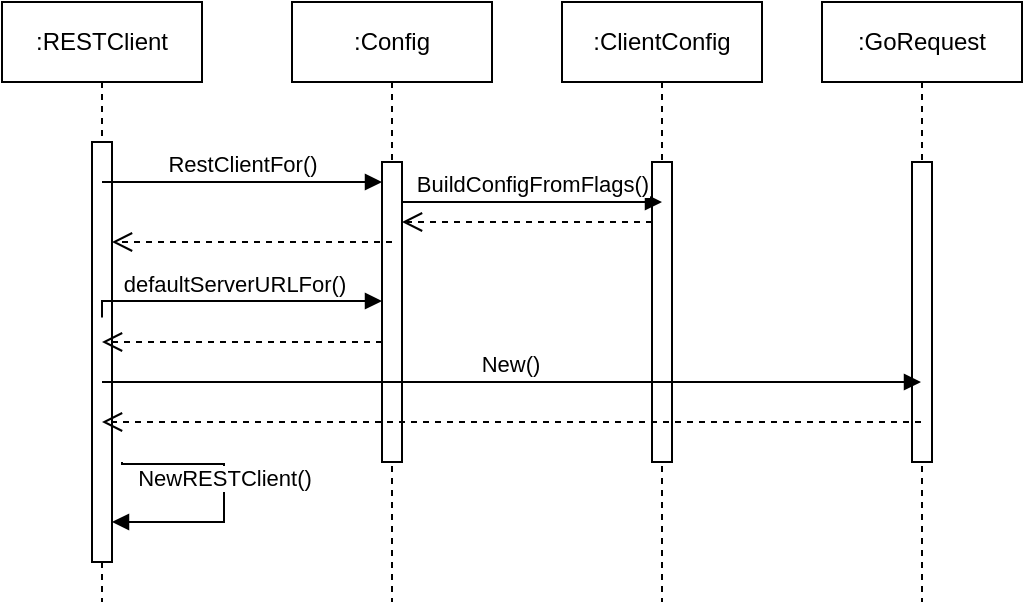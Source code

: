 <mxfile version="24.0.3" type="github">
  <diagram name="Page-1" id="2YBvvXClWsGukQMizWep">
    <mxGraphModel dx="1242" dy="786" grid="1" gridSize="10" guides="1" tooltips="1" connect="1" arrows="1" fold="1" page="1" pageScale="1" pageWidth="850" pageHeight="1100" math="0" shadow="0">
      <root>
        <mxCell id="0" />
        <mxCell id="1" parent="0" />
        <mxCell id="VzHhJpxGAAmIg77d3hQ2-1" value=":RESTClient" style="shape=umlLifeline;perimeter=lifelinePerimeter;whiteSpace=wrap;html=1;container=0;dropTarget=0;collapsible=0;recursiveResize=0;outlineConnect=0;portConstraint=eastwest;newEdgeStyle={&quot;edgeStyle&quot;:&quot;elbowEdgeStyle&quot;,&quot;elbow&quot;:&quot;vertical&quot;,&quot;curved&quot;:0,&quot;rounded&quot;:0};" vertex="1" parent="1">
          <mxGeometry x="180" y="100" width="100" height="300" as="geometry" />
        </mxCell>
        <mxCell id="VzHhJpxGAAmIg77d3hQ2-2" value="" style="html=1;points=[];perimeter=orthogonalPerimeter;outlineConnect=0;targetShapes=umlLifeline;portConstraint=eastwest;newEdgeStyle={&quot;edgeStyle&quot;:&quot;elbowEdgeStyle&quot;,&quot;elbow&quot;:&quot;vertical&quot;,&quot;curved&quot;:0,&quot;rounded&quot;:0};" vertex="1" parent="VzHhJpxGAAmIg77d3hQ2-1">
          <mxGeometry x="45" y="70" width="10" height="210" as="geometry" />
        </mxCell>
        <mxCell id="VzHhJpxGAAmIg77d3hQ2-3" value=":Config" style="shape=umlLifeline;perimeter=lifelinePerimeter;whiteSpace=wrap;html=1;container=0;dropTarget=0;collapsible=0;recursiveResize=0;outlineConnect=0;portConstraint=eastwest;newEdgeStyle={&quot;edgeStyle&quot;:&quot;elbowEdgeStyle&quot;,&quot;elbow&quot;:&quot;vertical&quot;,&quot;curved&quot;:0,&quot;rounded&quot;:0};" vertex="1" parent="1">
          <mxGeometry x="325" y="100" width="100" height="300" as="geometry" />
        </mxCell>
        <mxCell id="VzHhJpxGAAmIg77d3hQ2-4" value="" style="html=1;points=[];perimeter=orthogonalPerimeter;outlineConnect=0;targetShapes=umlLifeline;portConstraint=eastwest;newEdgeStyle={&quot;edgeStyle&quot;:&quot;elbowEdgeStyle&quot;,&quot;elbow&quot;:&quot;vertical&quot;,&quot;curved&quot;:0,&quot;rounded&quot;:0};" vertex="1" parent="VzHhJpxGAAmIg77d3hQ2-3">
          <mxGeometry x="45" y="80" width="10" height="150" as="geometry" />
        </mxCell>
        <mxCell id="VzHhJpxGAAmIg77d3hQ2-5" value="RestClientFor()" style="html=1;verticalAlign=bottom;endArrow=block;edgeStyle=elbowEdgeStyle;elbow=vertical;curved=0;rounded=0;" edge="1" parent="1" source="VzHhJpxGAAmIg77d3hQ2-1">
          <mxGeometry x="-0.004" relative="1" as="geometry">
            <mxPoint x="260" y="190" as="sourcePoint" />
            <Array as="points">
              <mxPoint x="310" y="190" />
            </Array>
            <mxPoint x="370" y="190" as="targetPoint" />
            <mxPoint as="offset" />
          </mxGeometry>
        </mxCell>
        <mxCell id="VzHhJpxGAAmIg77d3hQ2-6" value="" style="html=1;verticalAlign=bottom;endArrow=open;dashed=1;endSize=8;edgeStyle=elbowEdgeStyle;elbow=vertical;curved=0;rounded=0;" edge="1" parent="1" target="VzHhJpxGAAmIg77d3hQ2-2">
          <mxGeometry relative="1" as="geometry">
            <mxPoint x="260" y="220" as="targetPoint" />
            <Array as="points">
              <mxPoint x="325" y="220" />
            </Array>
            <mxPoint x="375" y="220" as="sourcePoint" />
          </mxGeometry>
        </mxCell>
        <mxCell id="VzHhJpxGAAmIg77d3hQ2-7" value=":ClientConfig" style="shape=umlLifeline;perimeter=lifelinePerimeter;whiteSpace=wrap;html=1;container=0;dropTarget=0;collapsible=0;recursiveResize=0;outlineConnect=0;portConstraint=eastwest;newEdgeStyle={&quot;edgeStyle&quot;:&quot;elbowEdgeStyle&quot;,&quot;elbow&quot;:&quot;vertical&quot;,&quot;curved&quot;:0,&quot;rounded&quot;:0};" vertex="1" parent="1">
          <mxGeometry x="460" y="100" width="100" height="300" as="geometry" />
        </mxCell>
        <mxCell id="VzHhJpxGAAmIg77d3hQ2-8" value="" style="html=1;points=[];perimeter=orthogonalPerimeter;outlineConnect=0;targetShapes=umlLifeline;portConstraint=eastwest;newEdgeStyle={&quot;edgeStyle&quot;:&quot;elbowEdgeStyle&quot;,&quot;elbow&quot;:&quot;vertical&quot;,&quot;curved&quot;:0,&quot;rounded&quot;:0};" vertex="1" parent="VzHhJpxGAAmIg77d3hQ2-7">
          <mxGeometry x="45" y="80" width="10" height="150" as="geometry" />
        </mxCell>
        <mxCell id="VzHhJpxGAAmIg77d3hQ2-9" value=":GoRequest" style="shape=umlLifeline;perimeter=lifelinePerimeter;whiteSpace=wrap;html=1;container=0;dropTarget=0;collapsible=0;recursiveResize=0;outlineConnect=0;portConstraint=eastwest;newEdgeStyle={&quot;edgeStyle&quot;:&quot;elbowEdgeStyle&quot;,&quot;elbow&quot;:&quot;vertical&quot;,&quot;curved&quot;:0,&quot;rounded&quot;:0};" vertex="1" parent="1">
          <mxGeometry x="590" y="100" width="100" height="300" as="geometry" />
        </mxCell>
        <mxCell id="VzHhJpxGAAmIg77d3hQ2-10" value="" style="html=1;points=[];perimeter=orthogonalPerimeter;outlineConnect=0;targetShapes=umlLifeline;portConstraint=eastwest;newEdgeStyle={&quot;edgeStyle&quot;:&quot;elbowEdgeStyle&quot;,&quot;elbow&quot;:&quot;vertical&quot;,&quot;curved&quot;:0,&quot;rounded&quot;:0};" vertex="1" parent="VzHhJpxGAAmIg77d3hQ2-9">
          <mxGeometry x="45" y="80" width="10" height="150" as="geometry" />
        </mxCell>
        <mxCell id="VzHhJpxGAAmIg77d3hQ2-11" value="BuildConfigFromFlags()" style="html=1;verticalAlign=bottom;endArrow=block;edgeStyle=elbowEdgeStyle;elbow=vertical;curved=0;rounded=0;" edge="1" parent="1">
          <mxGeometry relative="1" as="geometry">
            <mxPoint x="380" y="200" as="sourcePoint" />
            <Array as="points">
              <mxPoint x="455" y="200" />
            </Array>
            <mxPoint x="510" y="200" as="targetPoint" />
          </mxGeometry>
        </mxCell>
        <mxCell id="VzHhJpxGAAmIg77d3hQ2-12" value="" style="html=1;verticalAlign=bottom;endArrow=open;dashed=1;endSize=8;edgeStyle=elbowEdgeStyle;elbow=horizontal;curved=0;rounded=0;" edge="1" parent="1">
          <mxGeometry relative="1" as="geometry">
            <mxPoint x="380" y="210" as="targetPoint" />
            <Array as="points">
              <mxPoint x="445" y="210" />
            </Array>
            <mxPoint x="505" y="210" as="sourcePoint" />
          </mxGeometry>
        </mxCell>
        <mxCell id="VzHhJpxGAAmIg77d3hQ2-13" value="defaultServerURLFor()" style="html=1;verticalAlign=bottom;endArrow=block;edgeStyle=elbowEdgeStyle;elbow=vertical;curved=0;rounded=0;exitX=0.5;exitY=0.418;exitDx=0;exitDy=0;exitPerimeter=0;" edge="1" parent="1" source="VzHhJpxGAAmIg77d3hQ2-2">
          <mxGeometry x="-0.001" relative="1" as="geometry">
            <mxPoint x="260" y="249.5" as="sourcePoint" />
            <Array as="points">
              <mxPoint x="310" y="249.5" />
            </Array>
            <mxPoint x="370" y="249.5" as="targetPoint" />
            <mxPoint as="offset" />
          </mxGeometry>
        </mxCell>
        <mxCell id="VzHhJpxGAAmIg77d3hQ2-14" value="" style="html=1;verticalAlign=bottom;endArrow=open;dashed=1;endSize=8;edgeStyle=elbowEdgeStyle;elbow=horizontal;curved=0;rounded=0;" edge="1" parent="1" source="VzHhJpxGAAmIg77d3hQ2-4">
          <mxGeometry relative="1" as="geometry">
            <mxPoint x="230" y="270" as="targetPoint" />
            <Array as="points">
              <mxPoint x="295" y="270" />
            </Array>
            <mxPoint x="355" y="270" as="sourcePoint" />
          </mxGeometry>
        </mxCell>
        <mxCell id="VzHhJpxGAAmIg77d3hQ2-15" value="New()" style="html=1;verticalAlign=bottom;endArrow=block;edgeStyle=elbowEdgeStyle;elbow=vertical;curved=0;rounded=0;" edge="1" parent="1" target="VzHhJpxGAAmIg77d3hQ2-9">
          <mxGeometry x="-0.004" relative="1" as="geometry">
            <mxPoint x="230" y="290" as="sourcePoint" />
            <Array as="points">
              <mxPoint x="310" y="290" />
            </Array>
            <mxPoint x="370" y="290" as="targetPoint" />
            <mxPoint as="offset" />
          </mxGeometry>
        </mxCell>
        <mxCell id="VzHhJpxGAAmIg77d3hQ2-16" value="" style="html=1;verticalAlign=bottom;endArrow=open;dashed=1;endSize=8;edgeStyle=elbowEdgeStyle;elbow=horizontal;curved=0;rounded=0;" edge="1" parent="1" source="VzHhJpxGAAmIg77d3hQ2-9">
          <mxGeometry relative="1" as="geometry">
            <mxPoint x="230" y="310" as="targetPoint" />
            <Array as="points">
              <mxPoint x="295" y="310" />
            </Array>
            <mxPoint x="370" y="310" as="sourcePoint" />
          </mxGeometry>
        </mxCell>
        <mxCell id="VzHhJpxGAAmIg77d3hQ2-17" value="NewRESTClient()" style="html=1;verticalAlign=bottom;endArrow=block;edgeStyle=orthogonalEdgeStyle;elbow=vertical;rounded=0;" edge="1" parent="1" target="VzHhJpxGAAmIg77d3hQ2-2">
          <mxGeometry x="-0.004" relative="1" as="geometry">
            <mxPoint x="240" y="330" as="sourcePoint" />
            <Array as="points">
              <mxPoint x="240" y="331" />
              <mxPoint x="291" y="331" />
              <mxPoint x="291" y="360" />
            </Array>
            <mxPoint x="290" y="380" as="targetPoint" />
            <mxPoint as="offset" />
          </mxGeometry>
        </mxCell>
      </root>
    </mxGraphModel>
  </diagram>
</mxfile>
